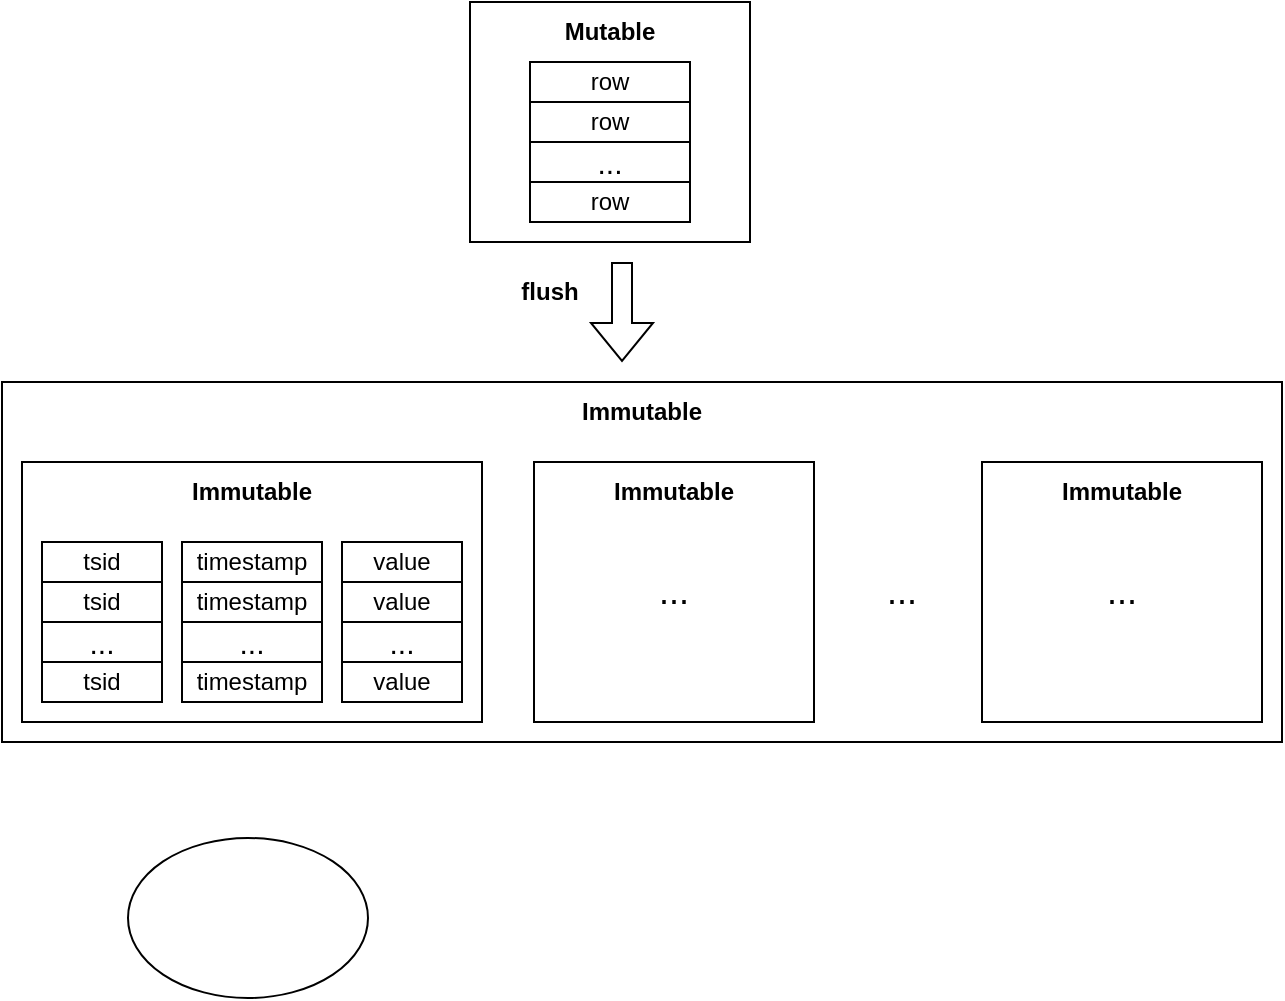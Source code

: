 <mxfile version="24.2.2" type="github">
  <diagram name="第 1 页" id="FFVx2n-CPqac0w9GW4b7">
    <mxGraphModel dx="1414" dy="635" grid="0" gridSize="10" guides="1" tooltips="1" connect="1" arrows="1" fold="1" page="1" pageScale="1" pageWidth="827" pageHeight="1169" math="0" shadow="0">
      <root>
        <mxCell id="0" />
        <mxCell id="1" parent="0" />
        <mxCell id="2mioglc8-maS6rTbZAQW-49" value="" style="rounded=0;whiteSpace=wrap;html=1;" parent="1" vertex="1">
          <mxGeometry x="110" y="260" width="640" height="180" as="geometry" />
        </mxCell>
        <mxCell id="2mioglc8-maS6rTbZAQW-6" value="" style="rounded=0;whiteSpace=wrap;html=1;" parent="1" vertex="1">
          <mxGeometry x="344" y="70" width="140" height="120" as="geometry" />
        </mxCell>
        <mxCell id="2mioglc8-maS6rTbZAQW-1" value="row" style="rounded=0;whiteSpace=wrap;html=1;" parent="1" vertex="1">
          <mxGeometry x="374" y="100" width="80" height="20" as="geometry" />
        </mxCell>
        <mxCell id="2mioglc8-maS6rTbZAQW-3" value="row" style="rounded=0;whiteSpace=wrap;html=1;" parent="1" vertex="1">
          <mxGeometry x="374" y="120" width="80" height="20" as="geometry" />
        </mxCell>
        <mxCell id="2mioglc8-maS6rTbZAQW-4" value="&lt;font style=&quot;font-size: 15px;&quot;&gt;...&lt;/font&gt;" style="rounded=0;whiteSpace=wrap;html=1;" parent="1" vertex="1">
          <mxGeometry x="374" y="140" width="80" height="20" as="geometry" />
        </mxCell>
        <mxCell id="2mioglc8-maS6rTbZAQW-5" value="row" style="rounded=0;whiteSpace=wrap;html=1;" parent="1" vertex="1">
          <mxGeometry x="374" y="160" width="80" height="20" as="geometry" />
        </mxCell>
        <mxCell id="2mioglc8-maS6rTbZAQW-7" value="&lt;b&gt;Mutable&lt;/b&gt;" style="text;html=1;align=center;verticalAlign=middle;whiteSpace=wrap;rounded=0;" parent="1" vertex="1">
          <mxGeometry x="384" y="70" width="60" height="30" as="geometry" />
        </mxCell>
        <mxCell id="2mioglc8-maS6rTbZAQW-8" value="" style="rounded=0;whiteSpace=wrap;html=1;" parent="1" vertex="1">
          <mxGeometry x="120" y="300" width="230" height="130" as="geometry" />
        </mxCell>
        <mxCell id="2mioglc8-maS6rTbZAQW-9" value="tsid" style="rounded=0;whiteSpace=wrap;html=1;" parent="1" vertex="1">
          <mxGeometry x="130" y="340" width="60" height="20" as="geometry" />
        </mxCell>
        <mxCell id="2mioglc8-maS6rTbZAQW-10" value="tsid" style="rounded=0;whiteSpace=wrap;html=1;" parent="1" vertex="1">
          <mxGeometry x="130" y="360" width="60" height="20" as="geometry" />
        </mxCell>
        <mxCell id="2mioglc8-maS6rTbZAQW-11" value="&lt;font style=&quot;font-size: 15px;&quot;&gt;...&lt;/font&gt;" style="rounded=0;whiteSpace=wrap;html=1;" parent="1" vertex="1">
          <mxGeometry x="130" y="380" width="60" height="20" as="geometry" />
        </mxCell>
        <mxCell id="2mioglc8-maS6rTbZAQW-12" value="tsid" style="rounded=0;whiteSpace=wrap;html=1;" parent="1" vertex="1">
          <mxGeometry x="130" y="400" width="60" height="20" as="geometry" />
        </mxCell>
        <mxCell id="2mioglc8-maS6rTbZAQW-14" value="timestamp" style="rounded=0;whiteSpace=wrap;html=1;" parent="1" vertex="1">
          <mxGeometry x="200" y="340" width="70" height="20" as="geometry" />
        </mxCell>
        <mxCell id="2mioglc8-maS6rTbZAQW-15" value="timestamp" style="rounded=0;whiteSpace=wrap;html=1;" parent="1" vertex="1">
          <mxGeometry x="200" y="360" width="70" height="20" as="geometry" />
        </mxCell>
        <mxCell id="2mioglc8-maS6rTbZAQW-16" value="&lt;font style=&quot;font-size: 15px;&quot;&gt;...&lt;/font&gt;" style="rounded=0;whiteSpace=wrap;html=1;" parent="1" vertex="1">
          <mxGeometry x="200" y="380" width="70" height="20" as="geometry" />
        </mxCell>
        <mxCell id="2mioglc8-maS6rTbZAQW-17" value="timestamp" style="rounded=0;whiteSpace=wrap;html=1;" parent="1" vertex="1">
          <mxGeometry x="200" y="400" width="70" height="20" as="geometry" />
        </mxCell>
        <mxCell id="2mioglc8-maS6rTbZAQW-25" value="value" style="rounded=0;whiteSpace=wrap;html=1;" parent="1" vertex="1">
          <mxGeometry x="280" y="340" width="60" height="20" as="geometry" />
        </mxCell>
        <mxCell id="2mioglc8-maS6rTbZAQW-26" value="value" style="rounded=0;whiteSpace=wrap;html=1;" parent="1" vertex="1">
          <mxGeometry x="280" y="360" width="60" height="20" as="geometry" />
        </mxCell>
        <mxCell id="2mioglc8-maS6rTbZAQW-27" value="&lt;font style=&quot;font-size: 15px;&quot;&gt;...&lt;/font&gt;" style="rounded=0;whiteSpace=wrap;html=1;" parent="1" vertex="1">
          <mxGeometry x="280" y="380" width="60" height="20" as="geometry" />
        </mxCell>
        <mxCell id="2mioglc8-maS6rTbZAQW-28" value="value" style="rounded=0;whiteSpace=wrap;html=1;" parent="1" vertex="1">
          <mxGeometry x="280" y="400" width="60" height="20" as="geometry" />
        </mxCell>
        <mxCell id="2mioglc8-maS6rTbZAQW-29" value="&lt;b&gt;Immutable&lt;/b&gt;" style="text;html=1;align=center;verticalAlign=middle;whiteSpace=wrap;rounded=0;" parent="1" vertex="1">
          <mxGeometry x="205" y="300" width="60" height="30" as="geometry" />
        </mxCell>
        <mxCell id="2mioglc8-maS6rTbZAQW-30" value="" style="rounded=0;whiteSpace=wrap;html=1;" parent="1" vertex="1">
          <mxGeometry x="376" y="300" width="140" height="130" as="geometry" />
        </mxCell>
        <mxCell id="2mioglc8-maS6rTbZAQW-43" value="&lt;b&gt;Immutable&lt;/b&gt;" style="text;html=1;align=center;verticalAlign=middle;whiteSpace=wrap;rounded=0;" parent="1" vertex="1">
          <mxGeometry x="416" y="300" width="60" height="30" as="geometry" />
        </mxCell>
        <mxCell id="2mioglc8-maS6rTbZAQW-44" value="&lt;font style=&quot;font-size: 18px;&quot;&gt;...&lt;/font&gt;" style="text;html=1;align=center;verticalAlign=middle;whiteSpace=wrap;rounded=0;" parent="1" vertex="1">
          <mxGeometry x="416" y="350" width="60" height="30" as="geometry" />
        </mxCell>
        <mxCell id="2mioglc8-maS6rTbZAQW-45" value="" style="rounded=0;whiteSpace=wrap;html=1;" parent="1" vertex="1">
          <mxGeometry x="600" y="300" width="140" height="130" as="geometry" />
        </mxCell>
        <mxCell id="2mioglc8-maS6rTbZAQW-46" value="&lt;b&gt;Immutable&lt;/b&gt;" style="text;html=1;align=center;verticalAlign=middle;whiteSpace=wrap;rounded=0;" parent="1" vertex="1">
          <mxGeometry x="640" y="300" width="60" height="30" as="geometry" />
        </mxCell>
        <mxCell id="2mioglc8-maS6rTbZAQW-47" value="&lt;font style=&quot;font-size: 18px;&quot;&gt;...&lt;/font&gt;" style="text;html=1;align=center;verticalAlign=middle;whiteSpace=wrap;rounded=0;" parent="1" vertex="1">
          <mxGeometry x="640" y="350" width="60" height="30" as="geometry" />
        </mxCell>
        <mxCell id="2mioglc8-maS6rTbZAQW-48" value="&lt;font style=&quot;font-size: 18px;&quot;&gt;...&lt;/font&gt;" style="text;html=1;align=center;verticalAlign=middle;whiteSpace=wrap;rounded=0;" parent="1" vertex="1">
          <mxGeometry x="530" y="350" width="60" height="30" as="geometry" />
        </mxCell>
        <mxCell id="2mioglc8-maS6rTbZAQW-50" value="&lt;b&gt;Immutable&lt;/b&gt;" style="text;html=1;align=center;verticalAlign=middle;whiteSpace=wrap;rounded=0;" parent="1" vertex="1">
          <mxGeometry x="400" y="260" width="60" height="30" as="geometry" />
        </mxCell>
        <mxCell id="2mioglc8-maS6rTbZAQW-51" value="" style="shape=flexArrow;endArrow=classic;html=1;rounded=0;" parent="1" edge="1">
          <mxGeometry width="50" height="50" relative="1" as="geometry">
            <mxPoint x="420" y="200" as="sourcePoint" />
            <mxPoint x="420" y="250" as="targetPoint" />
          </mxGeometry>
        </mxCell>
        <mxCell id="2mioglc8-maS6rTbZAQW-52" value="&lt;b&gt;flush&lt;/b&gt;" style="text;html=1;align=center;verticalAlign=middle;whiteSpace=wrap;rounded=0;" parent="1" vertex="1">
          <mxGeometry x="354" y="200" width="60" height="30" as="geometry" />
        </mxCell>
        <mxCell id="2mioglc8-maS6rTbZAQW-53" value="" style="ellipse;whiteSpace=wrap;html=1;" parent="1" vertex="1">
          <mxGeometry x="173" y="488" width="120" height="80" as="geometry" />
        </mxCell>
      </root>
    </mxGraphModel>
  </diagram>
</mxfile>
